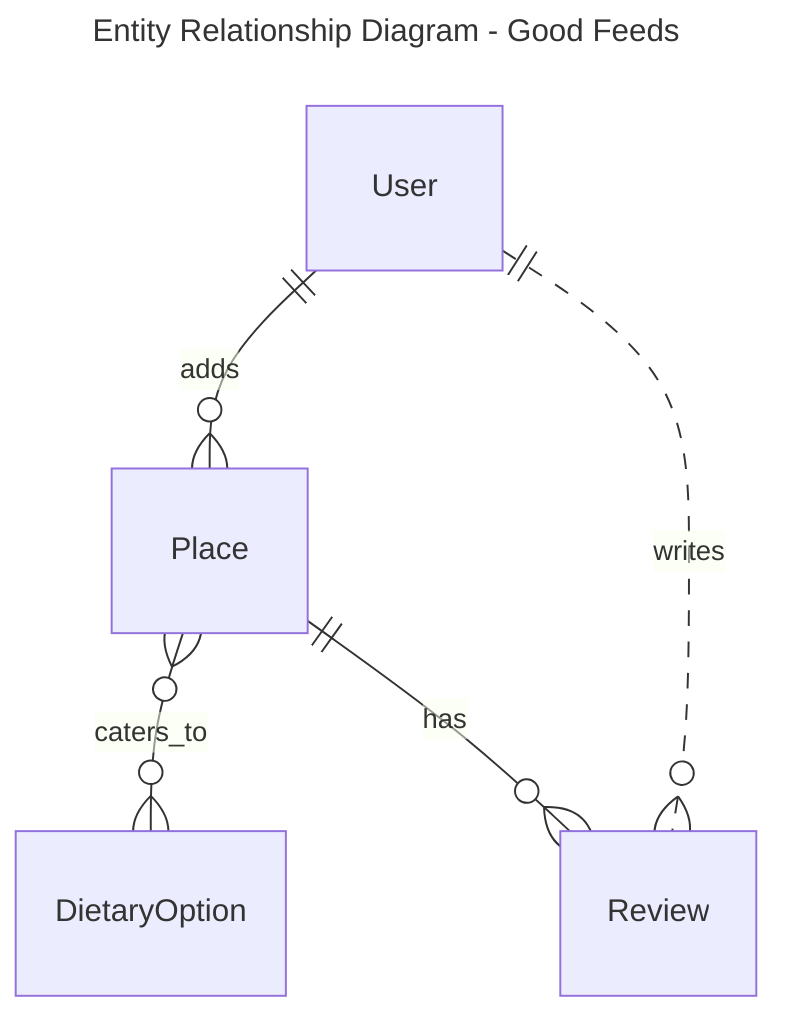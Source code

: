 ---
title: Entity Relationship Diagram - Good Feeds
---
erDiagram
    User ||--o{ Place : adds
    Place }o--o{ DietaryOption : caters_to
    Place ||--o{ Review : has
    User ||..o{ Review : writes